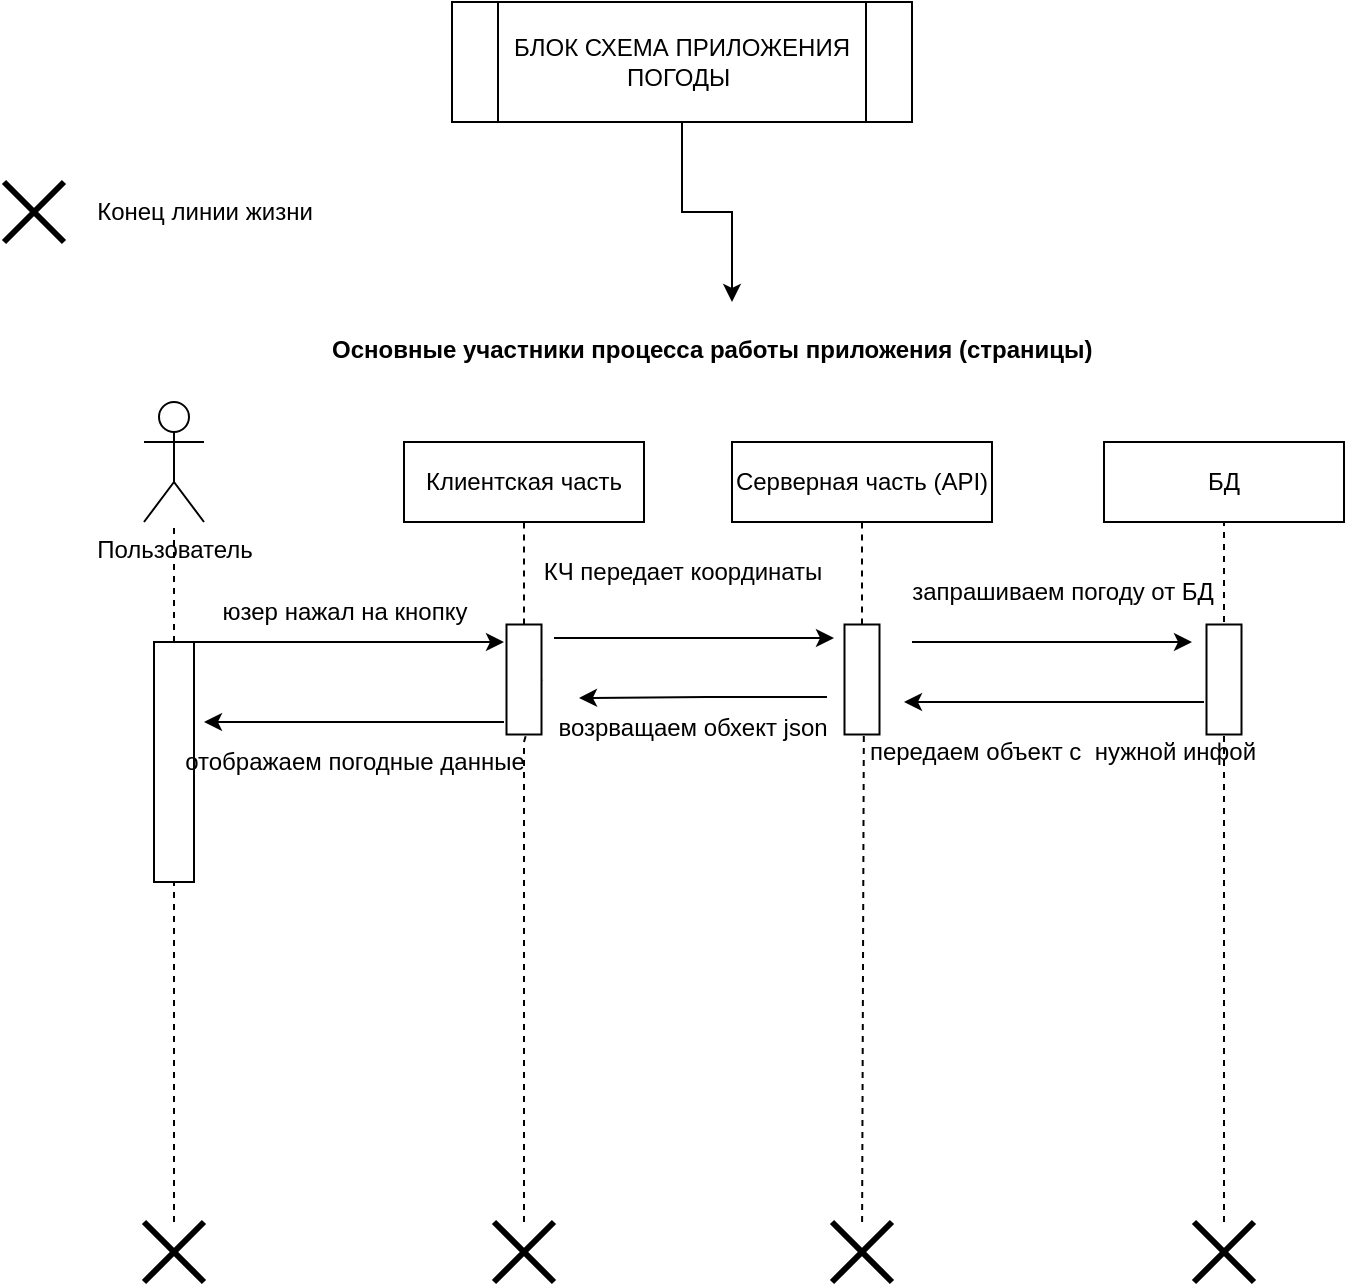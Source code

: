 <mxfile version="21.3.3" type="github">
  <diagram name="Страница 1" id="kP-wOBjOg15puJsNhDgH">
    <mxGraphModel dx="728" dy="1997" grid="1" gridSize="10" guides="1" tooltips="1" connect="1" arrows="1" fold="1" page="1" pageScale="1" pageWidth="827" pageHeight="1169" math="0" shadow="0">
      <root>
        <mxCell id="0" />
        <mxCell id="1" parent="0" />
        <mxCell id="2eI-ai_Qi3dzLqAZGrgW-4" value="Пользователь" style="shape=umlActor;verticalLabelPosition=bottom;verticalAlign=top;html=1;" vertex="1" parent="1">
          <mxGeometry x="120" y="-90" width="30" height="60" as="geometry" />
        </mxCell>
        <mxCell id="2eI-ai_Qi3dzLqAZGrgW-5" value="Клиентская часть" style="rounded=0;whiteSpace=wrap;html=1;" vertex="1" parent="1">
          <mxGeometry x="250" y="-70" width="120" height="40" as="geometry" />
        </mxCell>
        <mxCell id="2eI-ai_Qi3dzLqAZGrgW-6" value="Серверная часть (API)" style="whiteSpace=wrap;html=1;" vertex="1" parent="1">
          <mxGeometry x="414" y="-70" width="130" height="40" as="geometry" />
        </mxCell>
        <mxCell id="2eI-ai_Qi3dzLqAZGrgW-8" value="БД" style="whiteSpace=wrap;html=1;" vertex="1" parent="1">
          <mxGeometry x="600" y="-70" width="120" height="40" as="geometry" />
        </mxCell>
        <mxCell id="2eI-ai_Qi3dzLqAZGrgW-9" style="edgeStyle=orthogonalEdgeStyle;rounded=0;orthogonalLoop=1;jettySize=auto;html=1;exitX=0.5;exitY=1;exitDx=0;exitDy=0;" edge="1" parent="1" source="2eI-ai_Qi3dzLqAZGrgW-5" target="2eI-ai_Qi3dzLqAZGrgW-5">
          <mxGeometry relative="1" as="geometry" />
        </mxCell>
        <mxCell id="2eI-ai_Qi3dzLqAZGrgW-12" value="&lt;h1&gt;&lt;font style=&quot;font-size: 12px;&quot;&gt;Основные участники процесса работы приложения (страницы)&lt;/font&gt;&lt;/h1&gt;" style="text;html=1;strokeColor=none;fillColor=none;spacing=5;spacingTop=-20;whiteSpace=wrap;overflow=hidden;rounded=0;" vertex="1" parent="1">
          <mxGeometry x="209" y="-140" width="410" height="40" as="geometry" />
        </mxCell>
        <mxCell id="2eI-ai_Qi3dzLqAZGrgW-13" value="" style="endArrow=none;dashed=1;html=1;rounded=0;" edge="1" parent="1" source="2eI-ai_Qi3dzLqAZGrgW-23" target="2eI-ai_Qi3dzLqAZGrgW-4">
          <mxGeometry width="50" height="50" relative="1" as="geometry">
            <mxPoint x="135" y="320" as="sourcePoint" />
            <mxPoint x="420" y="230" as="targetPoint" />
            <Array as="points" />
          </mxGeometry>
        </mxCell>
        <mxCell id="2eI-ai_Qi3dzLqAZGrgW-14" value="" style="endArrow=none;dashed=1;html=1;rounded=0;entryX=0.5;entryY=1;entryDx=0;entryDy=0;" edge="1" parent="1" source="2eI-ai_Qi3dzLqAZGrgW-35" target="2eI-ai_Qi3dzLqAZGrgW-5">
          <mxGeometry width="50" height="50" relative="1" as="geometry">
            <mxPoint x="310" y="320" as="sourcePoint" />
            <mxPoint x="420" y="230" as="targetPoint" />
          </mxGeometry>
        </mxCell>
        <mxCell id="2eI-ai_Qi3dzLqAZGrgW-15" value="" style="endArrow=none;dashed=1;html=1;rounded=0;entryX=0.5;entryY=1;entryDx=0;entryDy=0;" edge="1" parent="1" source="2eI-ai_Qi3dzLqAZGrgW-42" target="2eI-ai_Qi3dzLqAZGrgW-6">
          <mxGeometry width="50" height="50" relative="1" as="geometry">
            <mxPoint x="479" y="40" as="sourcePoint" />
            <mxPoint x="420" y="230" as="targetPoint" />
          </mxGeometry>
        </mxCell>
        <mxCell id="2eI-ai_Qi3dzLqAZGrgW-16" value="" style="endArrow=none;dashed=1;html=1;rounded=0;entryX=0.5;entryY=1;entryDx=0;entryDy=0;" edge="1" parent="1" target="2eI-ai_Qi3dzLqAZGrgW-8">
          <mxGeometry width="50" height="50" relative="1" as="geometry">
            <mxPoint x="660" y="320" as="sourcePoint" />
            <mxPoint x="420" y="230" as="targetPoint" />
          </mxGeometry>
        </mxCell>
        <mxCell id="2eI-ai_Qi3dzLqAZGrgW-17" value="" style="shape=umlDestroy;whiteSpace=wrap;html=1;strokeWidth=3;targetShapes=umlLifeline;" vertex="1" parent="1">
          <mxGeometry x="120" y="320" width="30" height="30" as="geometry" />
        </mxCell>
        <mxCell id="2eI-ai_Qi3dzLqAZGrgW-19" value="" style="shape=umlDestroy;whiteSpace=wrap;html=1;strokeWidth=3;targetShapes=umlLifeline;" vertex="1" parent="1">
          <mxGeometry x="464" y="320" width="30" height="30" as="geometry" />
        </mxCell>
        <mxCell id="2eI-ai_Qi3dzLqAZGrgW-20" value="" style="shape=umlDestroy;whiteSpace=wrap;html=1;strokeWidth=3;targetShapes=umlLifeline;" vertex="1" parent="1">
          <mxGeometry x="645" y="320" width="30" height="30" as="geometry" />
        </mxCell>
        <mxCell id="2eI-ai_Qi3dzLqAZGrgW-21" value="" style="shape=umlDestroy;whiteSpace=wrap;html=1;strokeWidth=3;targetShapes=umlLifeline;" vertex="1" parent="1">
          <mxGeometry x="50" y="-200" width="30" height="30" as="geometry" />
        </mxCell>
        <mxCell id="2eI-ai_Qi3dzLqAZGrgW-22" value="Конец линии жизни" style="text;html=1;align=center;verticalAlign=middle;resizable=0;points=[];autosize=1;strokeColor=none;fillColor=none;" vertex="1" parent="1">
          <mxGeometry x="80" y="-200" width="140" height="30" as="geometry" />
        </mxCell>
        <mxCell id="2eI-ai_Qi3dzLqAZGrgW-24" value="" style="endArrow=none;dashed=1;html=1;rounded=0;" edge="1" parent="1" source="2eI-ai_Qi3dzLqAZGrgW-17" target="2eI-ai_Qi3dzLqAZGrgW-23">
          <mxGeometry width="50" height="50" relative="1" as="geometry">
            <mxPoint x="135" y="176.25" as="sourcePoint" />
            <mxPoint x="135" y="-30" as="targetPoint" />
            <Array as="points" />
          </mxGeometry>
        </mxCell>
        <mxCell id="2eI-ai_Qi3dzLqAZGrgW-23" value="" style="rounded=0;whiteSpace=wrap;html=1;rotation=-90;" vertex="1" parent="1">
          <mxGeometry x="75" y="80" width="120" height="20" as="geometry" />
        </mxCell>
        <mxCell id="2eI-ai_Qi3dzLqAZGrgW-29" value="" style="shape=umlDestroy;whiteSpace=wrap;html=1;strokeWidth=3;targetShapes=umlLifeline;" vertex="1" parent="1">
          <mxGeometry x="295" y="320" width="30" height="30" as="geometry" />
        </mxCell>
        <mxCell id="2eI-ai_Qi3dzLqAZGrgW-34" value="" style="endArrow=classic;html=1;rounded=0;exitX=1;exitY=1;exitDx=0;exitDy=0;" edge="1" parent="1" source="2eI-ai_Qi3dzLqAZGrgW-23">
          <mxGeometry width="50" height="50" relative="1" as="geometry">
            <mxPoint x="370" y="150" as="sourcePoint" />
            <mxPoint x="300" y="30" as="targetPoint" />
          </mxGeometry>
        </mxCell>
        <mxCell id="2eI-ai_Qi3dzLqAZGrgW-37" value="" style="endArrow=none;dashed=1;html=1;rounded=0;entryX=0.5;entryY=1;entryDx=0;entryDy=0;" edge="1" parent="1" target="2eI-ai_Qi3dzLqAZGrgW-35">
          <mxGeometry width="50" height="50" relative="1" as="geometry">
            <mxPoint x="310" y="320" as="sourcePoint" />
            <mxPoint x="310" y="-30" as="targetPoint" />
            <Array as="points">
              <mxPoint x="310" y="100" />
              <mxPoint x="310" y="80" />
            </Array>
          </mxGeometry>
        </mxCell>
        <mxCell id="2eI-ai_Qi3dzLqAZGrgW-35" value="" style="rounded=0;whiteSpace=wrap;html=1;rotation=-90;" vertex="1" parent="1">
          <mxGeometry x="282.5" y="40" width="55" height="17.5" as="geometry" />
        </mxCell>
        <mxCell id="2eI-ai_Qi3dzLqAZGrgW-38" value="" style="endArrow=classic;html=1;rounded=0;entryX=0.877;entryY=-0.3;entryDx=0;entryDy=0;entryPerimeter=0;exitX=0.877;exitY=1.357;exitDx=0;exitDy=0;exitPerimeter=0;" edge="1" parent="1" source="2eI-ai_Qi3dzLqAZGrgW-35" target="2eI-ai_Qi3dzLqAZGrgW-42">
          <mxGeometry width="50" height="50" relative="1" as="geometry">
            <mxPoint x="302.5" y="70" as="sourcePoint" />
            <mxPoint x="480" y="70" as="targetPoint" />
          </mxGeometry>
        </mxCell>
        <mxCell id="2eI-ai_Qi3dzLqAZGrgW-39" value="юзер нажал на кнопку&lt;br&gt;" style="text;html=1;align=center;verticalAlign=middle;resizable=0;points=[];autosize=1;strokeColor=none;fillColor=none;" vertex="1" parent="1">
          <mxGeometry x="145" width="150" height="30" as="geometry" />
        </mxCell>
        <mxCell id="2eI-ai_Qi3dzLqAZGrgW-43" value="" style="endArrow=none;dashed=1;html=1;rounded=0;" edge="1" parent="1" source="2eI-ai_Qi3dzLqAZGrgW-19">
          <mxGeometry width="50" height="50" relative="1" as="geometry">
            <mxPoint x="479" y="320" as="sourcePoint" />
            <mxPoint x="480" y="50" as="targetPoint" />
          </mxGeometry>
        </mxCell>
        <mxCell id="2eI-ai_Qi3dzLqAZGrgW-42" value="" style="rounded=0;whiteSpace=wrap;html=1;rotation=-90;" vertex="1" parent="1">
          <mxGeometry x="451.5" y="40" width="55" height="17.5" as="geometry" />
        </mxCell>
        <mxCell id="2eI-ai_Qi3dzLqAZGrgW-44" value="КЧ передает координаты" style="text;html=1;align=center;verticalAlign=middle;resizable=0;points=[];autosize=1;strokeColor=none;fillColor=none;" vertex="1" parent="1">
          <mxGeometry x="304" y="-20" width="170" height="30" as="geometry" />
        </mxCell>
        <mxCell id="2eI-ai_Qi3dzLqAZGrgW-47" value="" style="edgeStyle=orthogonalEdgeStyle;rounded=0;orthogonalLoop=1;jettySize=auto;html=1;" edge="1" parent="1" source="2eI-ai_Qi3dzLqAZGrgW-46" target="2eI-ai_Qi3dzLqAZGrgW-12">
          <mxGeometry relative="1" as="geometry" />
        </mxCell>
        <mxCell id="2eI-ai_Qi3dzLqAZGrgW-46" value="БЛОК СХЕМА ПРИЛОЖЕНИЯ ПОГОДЫ&amp;nbsp;" style="shape=process;whiteSpace=wrap;html=1;backgroundOutline=1;" vertex="1" parent="1">
          <mxGeometry x="274" y="-290" width="230" height="60" as="geometry" />
        </mxCell>
        <mxCell id="2eI-ai_Qi3dzLqAZGrgW-48" value="запрашиваем погоду от БД" style="text;html=1;align=center;verticalAlign=middle;resizable=0;points=[];autosize=1;strokeColor=none;fillColor=none;" vertex="1" parent="1">
          <mxGeometry x="489" y="-10" width="180" height="30" as="geometry" />
        </mxCell>
        <mxCell id="2eI-ai_Qi3dzLqAZGrgW-49" value="" style="endArrow=classic;html=1;rounded=0;entryX=0.877;entryY=-0.3;entryDx=0;entryDy=0;entryPerimeter=0;exitX=0.877;exitY=1.357;exitDx=0;exitDy=0;exitPerimeter=0;" edge="1" parent="1">
          <mxGeometry width="50" height="50" relative="1" as="geometry">
            <mxPoint x="504" y="30" as="sourcePoint" />
            <mxPoint x="644" y="30" as="targetPoint" />
          </mxGeometry>
        </mxCell>
        <mxCell id="2eI-ai_Qi3dzLqAZGrgW-50" value="" style="rounded=0;whiteSpace=wrap;html=1;rotation=-90;" vertex="1" parent="1">
          <mxGeometry x="632.5" y="40" width="55" height="17.5" as="geometry" />
        </mxCell>
        <mxCell id="2eI-ai_Qi3dzLqAZGrgW-51" value="" style="endArrow=classic;html=1;rounded=0;" edge="1" parent="1">
          <mxGeometry width="50" height="50" relative="1" as="geometry">
            <mxPoint x="650" y="60" as="sourcePoint" />
            <mxPoint x="500" y="60" as="targetPoint" />
            <Array as="points">
              <mxPoint x="590" y="60" />
            </Array>
          </mxGeometry>
        </mxCell>
        <mxCell id="2eI-ai_Qi3dzLqAZGrgW-52" value="передаем объект с&amp;nbsp; нужной инфой" style="text;html=1;align=center;verticalAlign=middle;resizable=0;points=[];autosize=1;strokeColor=none;fillColor=none;" vertex="1" parent="1">
          <mxGeometry x="469" y="70" width="220" height="30" as="geometry" />
        </mxCell>
        <mxCell id="2eI-ai_Qi3dzLqAZGrgW-53" value="" style="endArrow=classic;html=1;rounded=0;" edge="1" parent="1">
          <mxGeometry width="50" height="50" relative="1" as="geometry">
            <mxPoint x="461.5" y="57.5" as="sourcePoint" />
            <mxPoint x="337.5" y="58" as="targetPoint" />
            <Array as="points">
              <mxPoint x="401.5" y="57.5" />
            </Array>
          </mxGeometry>
        </mxCell>
        <mxCell id="2eI-ai_Qi3dzLqAZGrgW-54" value="возрващаем обхект json" style="text;html=1;align=center;verticalAlign=middle;resizable=0;points=[];autosize=1;strokeColor=none;fillColor=none;" vertex="1" parent="1">
          <mxGeometry x="314" y="57.5" width="160" height="30" as="geometry" />
        </mxCell>
        <mxCell id="2eI-ai_Qi3dzLqAZGrgW-55" value="" style="endArrow=classic;html=1;rounded=0;" edge="1" parent="1">
          <mxGeometry width="50" height="50" relative="1" as="geometry">
            <mxPoint x="300" y="70" as="sourcePoint" />
            <mxPoint x="150" y="70" as="targetPoint" />
            <Array as="points">
              <mxPoint x="240" y="70" />
            </Array>
          </mxGeometry>
        </mxCell>
        <mxCell id="2eI-ai_Qi3dzLqAZGrgW-56" value="отображаем погодные данные" style="text;html=1;align=center;verticalAlign=middle;resizable=0;points=[];autosize=1;strokeColor=none;fillColor=none;" vertex="1" parent="1">
          <mxGeometry x="125" y="75" width="200" height="30" as="geometry" />
        </mxCell>
      </root>
    </mxGraphModel>
  </diagram>
</mxfile>
